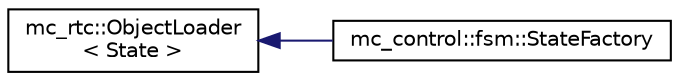 digraph "Graphical Class Hierarchy"
{
 // INTERACTIVE_SVG=YES
 // LATEX_PDF_SIZE
  edge [fontname="Helvetica",fontsize="10",labelfontname="Helvetica",labelfontsize="10"];
  node [fontname="Helvetica",fontsize="10",shape=record];
  rankdir="LR";
  Node0 [label="mc_rtc::ObjectLoader\l\< State \>",height=0.2,width=0.4,color="black", fillcolor="white", style="filled",URL="$structmc__rtc_1_1ObjectLoader.html",tooltip=" "];
  Node0 -> Node1 [dir="back",color="midnightblue",fontsize="10",style="solid",fontname="Helvetica"];
  Node1 [label="mc_control::fsm::StateFactory",height=0.2,width=0.4,color="black", fillcolor="white", style="filled",URL="$structmc__control_1_1fsm_1_1StateFactory.html",tooltip=" "];
}
